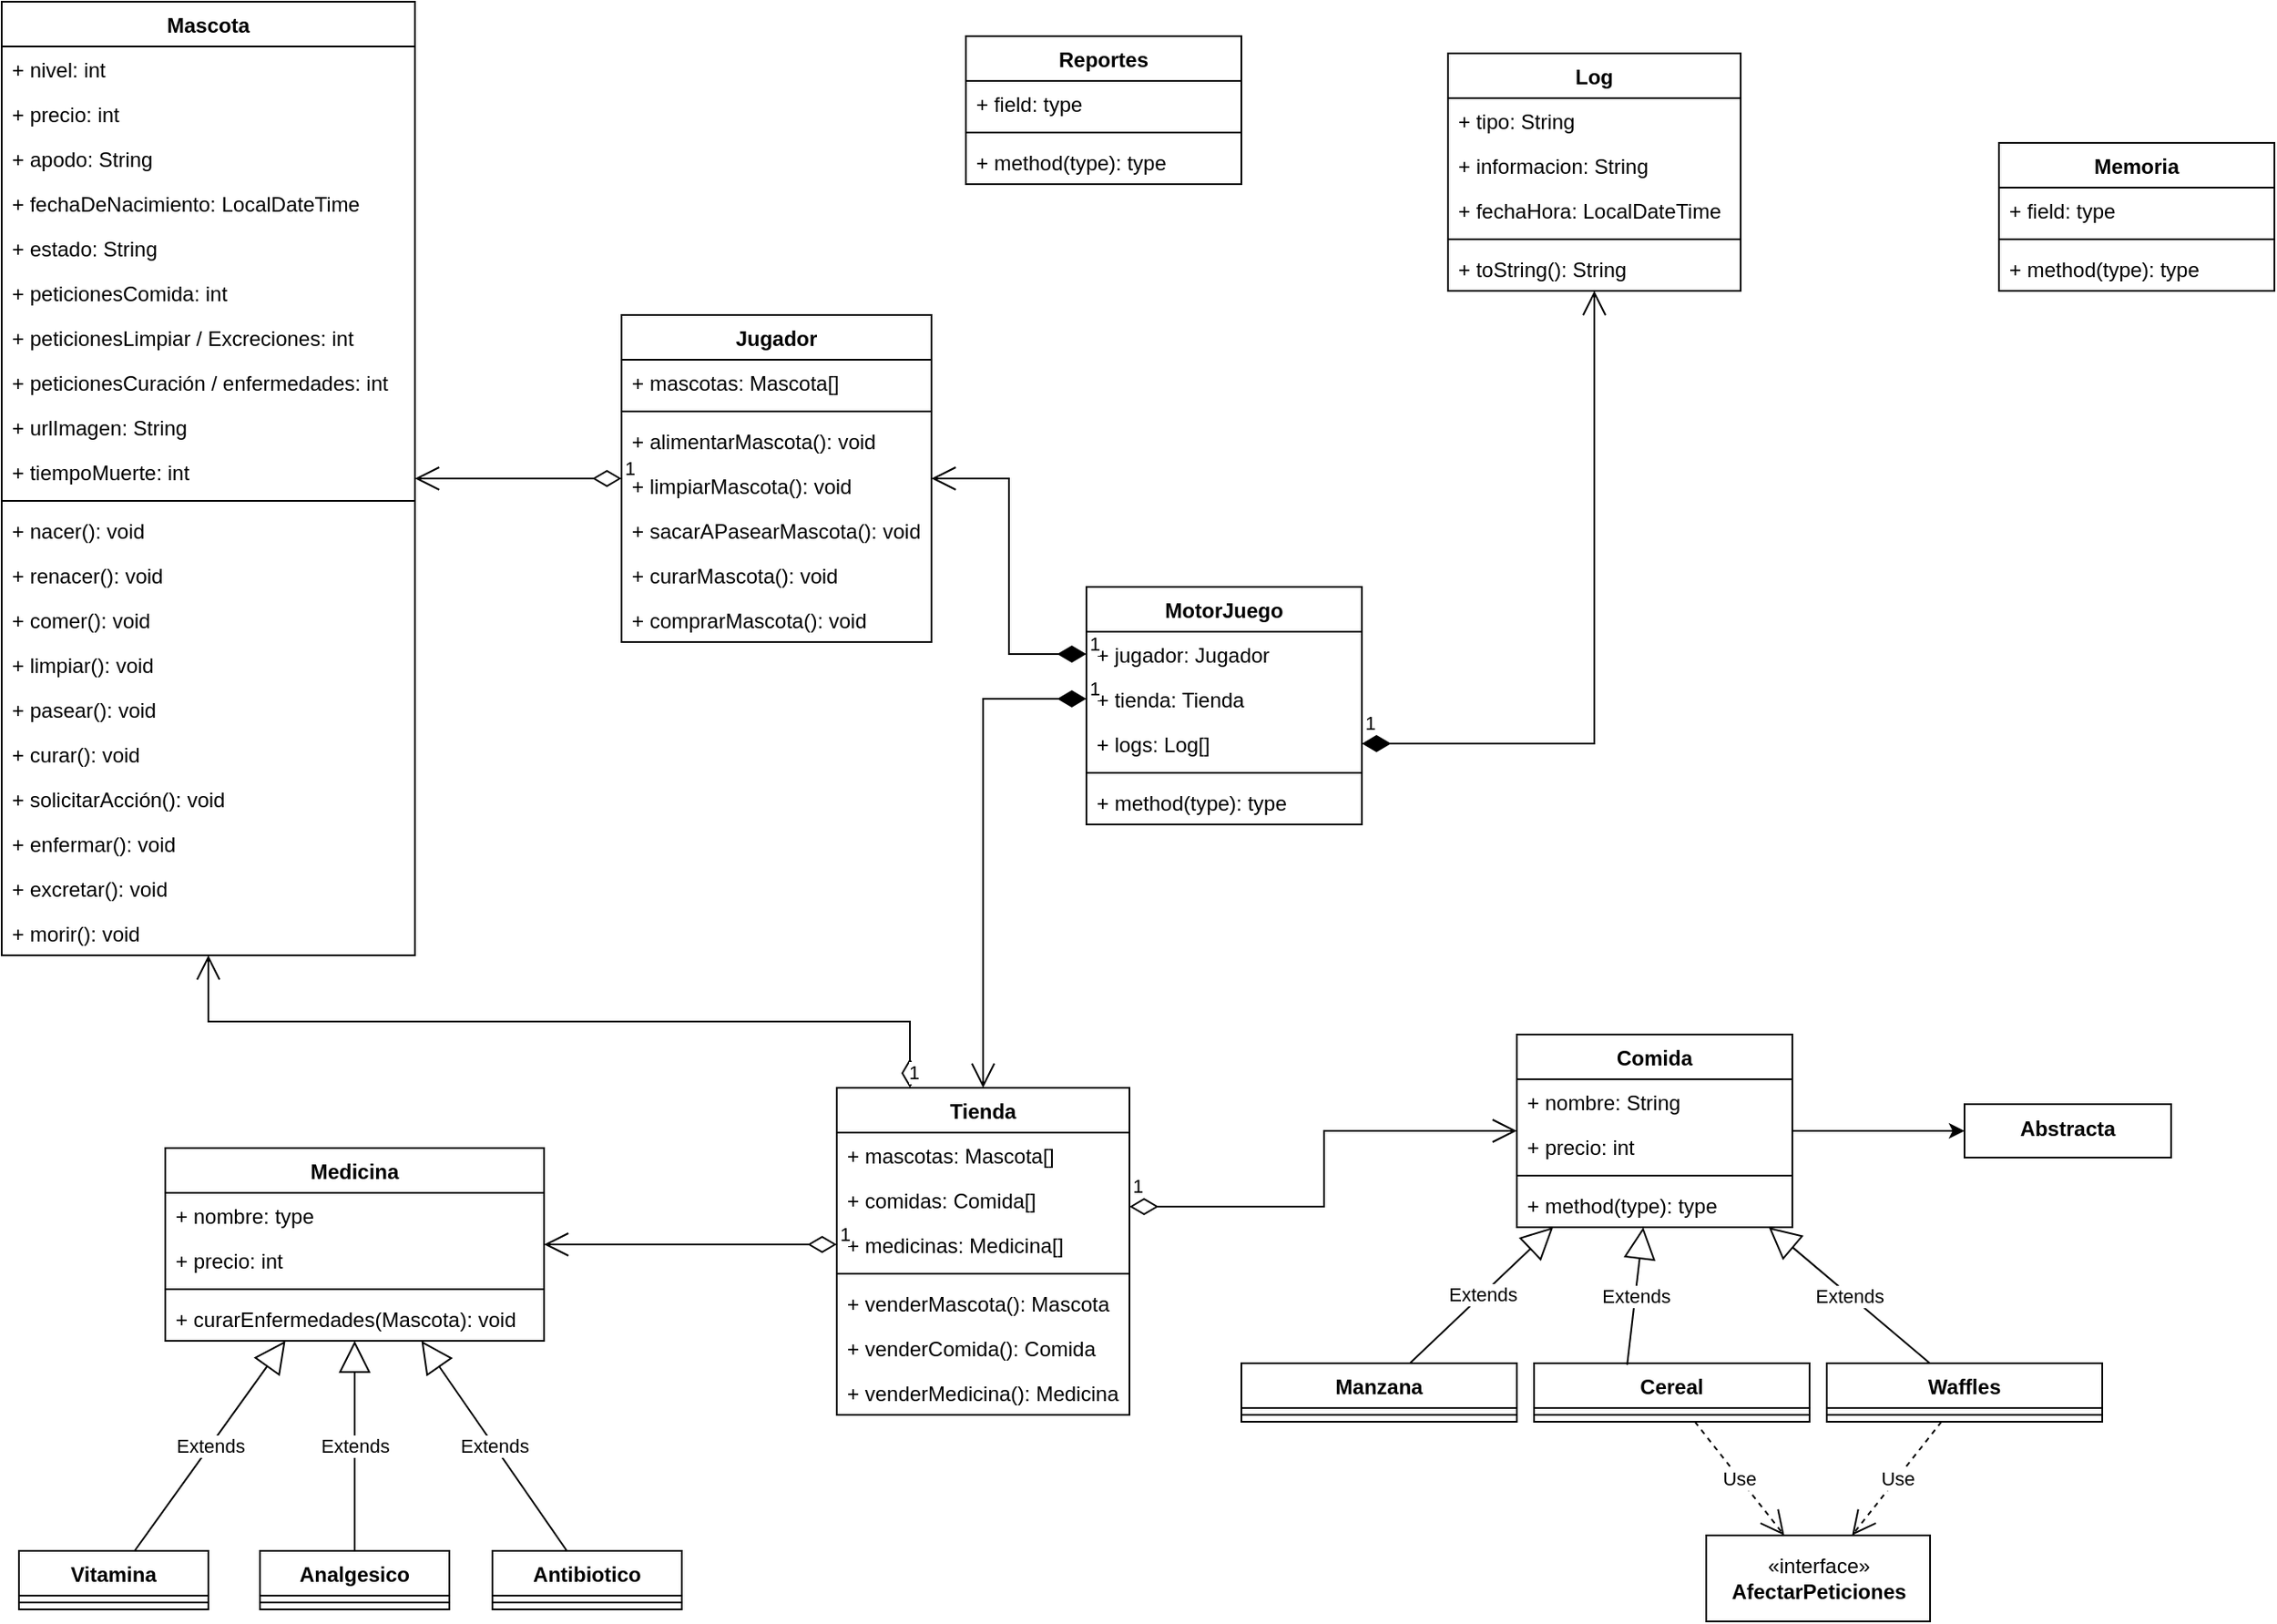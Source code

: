 <mxfile version="17.4.0" type="github">
  <diagram id="F1MVryQKq4JFZONi33hd" name="Page-1">
    <mxGraphModel dx="2324" dy="1113" grid="1" gridSize="10" guides="1" tooltips="1" connect="1" arrows="1" fold="1" page="1" pageScale="1" pageWidth="1390" pageHeight="980" math="0" shadow="0">
      <root>
        <mxCell id="0" />
        <mxCell id="1" parent="0" />
        <mxCell id="p8M8CAg5By6uGW30La5e-1" value="Tienda" style="swimlane;fontStyle=1;align=center;verticalAlign=top;childLayout=stackLayout;horizontal=1;startSize=26;horizontalStack=0;resizeParent=1;resizeParentMax=0;resizeLast=0;collapsible=1;marginBottom=0;" parent="1" vertex="1">
          <mxGeometry x="525" y="651" width="170" height="190" as="geometry" />
        </mxCell>
        <mxCell id="p8M8CAg5By6uGW30La5e-2" value="+ mascotas: Mascota[]" style="text;strokeColor=none;fillColor=none;align=left;verticalAlign=top;spacingLeft=4;spacingRight=4;overflow=hidden;rotatable=0;points=[[0,0.5],[1,0.5]];portConstraint=eastwest;" parent="p8M8CAg5By6uGW30La5e-1" vertex="1">
          <mxGeometry y="26" width="170" height="26" as="geometry" />
        </mxCell>
        <mxCell id="p8M8CAg5By6uGW30La5e-107" value="+ comidas: Comida[]" style="text;strokeColor=none;fillColor=none;align=left;verticalAlign=top;spacingLeft=4;spacingRight=4;overflow=hidden;rotatable=0;points=[[0,0.5],[1,0.5]];portConstraint=eastwest;" parent="p8M8CAg5By6uGW30La5e-1" vertex="1">
          <mxGeometry y="52" width="170" height="26" as="geometry" />
        </mxCell>
        <mxCell id="p8M8CAg5By6uGW30La5e-108" value="+ medicinas: Medicina[]" style="text;strokeColor=none;fillColor=none;align=left;verticalAlign=top;spacingLeft=4;spacingRight=4;overflow=hidden;rotatable=0;points=[[0,0.5],[1,0.5]];portConstraint=eastwest;" parent="p8M8CAg5By6uGW30La5e-1" vertex="1">
          <mxGeometry y="78" width="170" height="26" as="geometry" />
        </mxCell>
        <mxCell id="p8M8CAg5By6uGW30La5e-3" value="" style="line;strokeWidth=1;fillColor=none;align=left;verticalAlign=middle;spacingTop=-1;spacingLeft=3;spacingRight=3;rotatable=0;labelPosition=right;points=[];portConstraint=eastwest;" parent="p8M8CAg5By6uGW30La5e-1" vertex="1">
          <mxGeometry y="104" width="170" height="8" as="geometry" />
        </mxCell>
        <mxCell id="p8M8CAg5By6uGW30La5e-4" value="+ venderMascota(): Mascota" style="text;strokeColor=none;fillColor=none;align=left;verticalAlign=top;spacingLeft=4;spacingRight=4;overflow=hidden;rotatable=0;points=[[0,0.5],[1,0.5]];portConstraint=eastwest;" parent="p8M8CAg5By6uGW30La5e-1" vertex="1">
          <mxGeometry y="112" width="170" height="26" as="geometry" />
        </mxCell>
        <mxCell id="p8M8CAg5By6uGW30La5e-111" value="+ venderComida(): Comida" style="text;strokeColor=none;fillColor=none;align=left;verticalAlign=top;spacingLeft=4;spacingRight=4;overflow=hidden;rotatable=0;points=[[0,0.5],[1,0.5]];portConstraint=eastwest;" parent="p8M8CAg5By6uGW30La5e-1" vertex="1">
          <mxGeometry y="138" width="170" height="26" as="geometry" />
        </mxCell>
        <mxCell id="p8M8CAg5By6uGW30La5e-112" value="+ venderMedicina(): Medicina" style="text;strokeColor=none;fillColor=none;align=left;verticalAlign=top;spacingLeft=4;spacingRight=4;overflow=hidden;rotatable=0;points=[[0,0.5],[1,0.5]];portConstraint=eastwest;" parent="p8M8CAg5By6uGW30La5e-1" vertex="1">
          <mxGeometry y="164" width="170" height="26" as="geometry" />
        </mxCell>
        <mxCell id="p8M8CAg5By6uGW30La5e-5" value="Mascota" style="swimlane;fontStyle=1;align=center;verticalAlign=top;childLayout=stackLayout;horizontal=1;startSize=26;horizontalStack=0;resizeParent=1;resizeParentMax=0;resizeLast=0;collapsible=1;marginBottom=0;" parent="1" vertex="1">
          <mxGeometry x="40" y="20" width="240" height="554" as="geometry" />
        </mxCell>
        <mxCell id="p8M8CAg5By6uGW30La5e-6" value="+ nivel: int" style="text;strokeColor=none;fillColor=none;align=left;verticalAlign=top;spacingLeft=4;spacingRight=4;overflow=hidden;rotatable=0;points=[[0,0.5],[1,0.5]];portConstraint=eastwest;" parent="p8M8CAg5By6uGW30La5e-5" vertex="1">
          <mxGeometry y="26" width="240" height="26" as="geometry" />
        </mxCell>
        <mxCell id="p8M8CAg5By6uGW30La5e-33" value="+ precio: int" style="text;strokeColor=none;fillColor=none;align=left;verticalAlign=top;spacingLeft=4;spacingRight=4;overflow=hidden;rotatable=0;points=[[0,0.5],[1,0.5]];portConstraint=eastwest;" parent="p8M8CAg5By6uGW30La5e-5" vertex="1">
          <mxGeometry y="52" width="240" height="26" as="geometry" />
        </mxCell>
        <mxCell id="p8M8CAg5By6uGW30La5e-37" value="+ apodo: String" style="text;strokeColor=none;fillColor=none;align=left;verticalAlign=top;spacingLeft=4;spacingRight=4;overflow=hidden;rotatable=0;points=[[0,0.5],[1,0.5]];portConstraint=eastwest;" parent="p8M8CAg5By6uGW30La5e-5" vertex="1">
          <mxGeometry y="78" width="240" height="26" as="geometry" />
        </mxCell>
        <mxCell id="p8M8CAg5By6uGW30La5e-38" value="+ fechaDeNacimiento: LocalDateTime" style="text;strokeColor=none;fillColor=none;align=left;verticalAlign=top;spacingLeft=4;spacingRight=4;overflow=hidden;rotatable=0;points=[[0,0.5],[1,0.5]];portConstraint=eastwest;" parent="p8M8CAg5By6uGW30La5e-5" vertex="1">
          <mxGeometry y="104" width="240" height="26" as="geometry" />
        </mxCell>
        <mxCell id="p8M8CAg5By6uGW30La5e-39" value="+ estado: String" style="text;strokeColor=none;fillColor=none;align=left;verticalAlign=top;spacingLeft=4;spacingRight=4;overflow=hidden;rotatable=0;points=[[0,0.5],[1,0.5]];portConstraint=eastwest;" parent="p8M8CAg5By6uGW30La5e-5" vertex="1">
          <mxGeometry y="130" width="240" height="26" as="geometry" />
        </mxCell>
        <mxCell id="p8M8CAg5By6uGW30La5e-63" value="+ peticionesComida: int" style="text;strokeColor=none;fillColor=none;align=left;verticalAlign=top;spacingLeft=4;spacingRight=4;overflow=hidden;rotatable=0;points=[[0,0.5],[1,0.5]];portConstraint=eastwest;" parent="p8M8CAg5By6uGW30La5e-5" vertex="1">
          <mxGeometry y="156" width="240" height="26" as="geometry" />
        </mxCell>
        <mxCell id="p8M8CAg5By6uGW30La5e-87" value="+ peticionesLimpiar / Excreciones: int" style="text;strokeColor=none;fillColor=none;align=left;verticalAlign=top;spacingLeft=4;spacingRight=4;overflow=hidden;rotatable=0;points=[[0,0.5],[1,0.5]];portConstraint=eastwest;" parent="p8M8CAg5By6uGW30La5e-5" vertex="1">
          <mxGeometry y="182" width="240" height="26" as="geometry" />
        </mxCell>
        <mxCell id="p8M8CAg5By6uGW30La5e-86" value="+ peticionesCuración / enfermedades: int" style="text;strokeColor=none;fillColor=none;align=left;verticalAlign=top;spacingLeft=4;spacingRight=4;overflow=hidden;rotatable=0;points=[[0,0.5],[1,0.5]];portConstraint=eastwest;" parent="p8M8CAg5By6uGW30La5e-5" vertex="1">
          <mxGeometry y="208" width="240" height="26" as="geometry" />
        </mxCell>
        <mxCell id="p8M8CAg5By6uGW30La5e-88" value="+ urlImagen: String" style="text;strokeColor=none;fillColor=none;align=left;verticalAlign=top;spacingLeft=4;spacingRight=4;overflow=hidden;rotatable=0;points=[[0,0.5],[1,0.5]];portConstraint=eastwest;" parent="p8M8CAg5By6uGW30La5e-5" vertex="1">
          <mxGeometry y="234" width="240" height="26" as="geometry" />
        </mxCell>
        <mxCell id="p8M8CAg5By6uGW30La5e-92" value="+ tiempoMuerte: int" style="text;strokeColor=none;fillColor=none;align=left;verticalAlign=top;spacingLeft=4;spacingRight=4;overflow=hidden;rotatable=0;points=[[0,0.5],[1,0.5]];portConstraint=eastwest;" parent="p8M8CAg5By6uGW30La5e-5" vertex="1">
          <mxGeometry y="260" width="240" height="26" as="geometry" />
        </mxCell>
        <mxCell id="p8M8CAg5By6uGW30La5e-7" value="" style="line;strokeWidth=1;fillColor=none;align=left;verticalAlign=middle;spacingTop=-1;spacingLeft=3;spacingRight=3;rotatable=0;labelPosition=right;points=[];portConstraint=eastwest;" parent="p8M8CAg5By6uGW30La5e-5" vertex="1">
          <mxGeometry y="286" width="240" height="8" as="geometry" />
        </mxCell>
        <mxCell id="p8M8CAg5By6uGW30La5e-8" value="+ nacer(): void" style="text;strokeColor=none;fillColor=none;align=left;verticalAlign=top;spacingLeft=4;spacingRight=4;overflow=hidden;rotatable=0;points=[[0,0.5],[1,0.5]];portConstraint=eastwest;" parent="p8M8CAg5By6uGW30La5e-5" vertex="1">
          <mxGeometry y="294" width="240" height="26" as="geometry" />
        </mxCell>
        <mxCell id="p8M8CAg5By6uGW30La5e-34" value="+ renacer(): void" style="text;strokeColor=none;fillColor=none;align=left;verticalAlign=top;spacingLeft=4;spacingRight=4;overflow=hidden;rotatable=0;points=[[0,0.5],[1,0.5]];portConstraint=eastwest;" parent="p8M8CAg5By6uGW30La5e-5" vertex="1">
          <mxGeometry y="320" width="240" height="26" as="geometry" />
        </mxCell>
        <mxCell id="p8M8CAg5By6uGW30La5e-40" value="+ comer(): void" style="text;strokeColor=none;fillColor=none;align=left;verticalAlign=top;spacingLeft=4;spacingRight=4;overflow=hidden;rotatable=0;points=[[0,0.5],[1,0.5]];portConstraint=eastwest;" parent="p8M8CAg5By6uGW30La5e-5" vertex="1">
          <mxGeometry y="346" width="240" height="26" as="geometry" />
        </mxCell>
        <mxCell id="p8M8CAg5By6uGW30La5e-41" value="+ limpiar(): void" style="text;strokeColor=none;fillColor=none;align=left;verticalAlign=top;spacingLeft=4;spacingRight=4;overflow=hidden;rotatable=0;points=[[0,0.5],[1,0.5]];portConstraint=eastwest;" parent="p8M8CAg5By6uGW30La5e-5" vertex="1">
          <mxGeometry y="372" width="240" height="26" as="geometry" />
        </mxCell>
        <mxCell id="p8M8CAg5By6uGW30La5e-42" value="+ pasear(): void" style="text;strokeColor=none;fillColor=none;align=left;verticalAlign=top;spacingLeft=4;spacingRight=4;overflow=hidden;rotatable=0;points=[[0,0.5],[1,0.5]];portConstraint=eastwest;" parent="p8M8CAg5By6uGW30La5e-5" vertex="1">
          <mxGeometry y="398" width="240" height="26" as="geometry" />
        </mxCell>
        <mxCell id="p8M8CAg5By6uGW30La5e-43" value="+ curar(): void" style="text;strokeColor=none;fillColor=none;align=left;verticalAlign=top;spacingLeft=4;spacingRight=4;overflow=hidden;rotatable=0;points=[[0,0.5],[1,0.5]];portConstraint=eastwest;" parent="p8M8CAg5By6uGW30La5e-5" vertex="1">
          <mxGeometry y="424" width="240" height="26" as="geometry" />
        </mxCell>
        <mxCell id="p8M8CAg5By6uGW30La5e-44" value="+ solicitarAcción(): void" style="text;strokeColor=none;fillColor=none;align=left;verticalAlign=top;spacingLeft=4;spacingRight=4;overflow=hidden;rotatable=0;points=[[0,0.5],[1,0.5]];portConstraint=eastwest;" parent="p8M8CAg5By6uGW30La5e-5" vertex="1">
          <mxGeometry y="450" width="240" height="26" as="geometry" />
        </mxCell>
        <mxCell id="p8M8CAg5By6uGW30La5e-83" value="+ enfermar(): void" style="text;strokeColor=none;fillColor=none;align=left;verticalAlign=top;spacingLeft=4;spacingRight=4;overflow=hidden;rotatable=0;points=[[0,0.5],[1,0.5]];portConstraint=eastwest;" parent="p8M8CAg5By6uGW30La5e-5" vertex="1">
          <mxGeometry y="476" width="240" height="26" as="geometry" />
        </mxCell>
        <mxCell id="p8M8CAg5By6uGW30La5e-82" value="+ excretar(): void" style="text;strokeColor=none;fillColor=none;align=left;verticalAlign=top;spacingLeft=4;spacingRight=4;overflow=hidden;rotatable=0;points=[[0,0.5],[1,0.5]];portConstraint=eastwest;" parent="p8M8CAg5By6uGW30La5e-5" vertex="1">
          <mxGeometry y="502" width="240" height="26" as="geometry" />
        </mxCell>
        <mxCell id="p8M8CAg5By6uGW30La5e-91" value="+ morir(): void" style="text;strokeColor=none;fillColor=none;align=left;verticalAlign=top;spacingLeft=4;spacingRight=4;overflow=hidden;rotatable=0;points=[[0,0.5],[1,0.5]];portConstraint=eastwest;" parent="p8M8CAg5By6uGW30La5e-5" vertex="1">
          <mxGeometry y="528" width="240" height="26" as="geometry" />
        </mxCell>
        <mxCell id="p8M8CAg5By6uGW30La5e-50" value="" style="edgeStyle=orthogonalEdgeStyle;rounded=0;orthogonalLoop=1;jettySize=auto;html=1;" parent="1" source="p8M8CAg5By6uGW30La5e-9" target="p8M8CAg5By6uGW30La5e-49" edge="1">
          <mxGeometry relative="1" as="geometry" />
        </mxCell>
        <mxCell id="p8M8CAg5By6uGW30La5e-9" value="Comida" style="swimlane;fontStyle=1;align=center;verticalAlign=top;childLayout=stackLayout;horizontal=1;startSize=26;horizontalStack=0;resizeParent=1;resizeParentMax=0;resizeLast=0;collapsible=1;marginBottom=0;" parent="1" vertex="1">
          <mxGeometry x="920" y="620" width="160" height="112" as="geometry" />
        </mxCell>
        <mxCell id="p8M8CAg5By6uGW30La5e-10" value="+ nombre: String" style="text;strokeColor=none;fillColor=none;align=left;verticalAlign=top;spacingLeft=4;spacingRight=4;overflow=hidden;rotatable=0;points=[[0,0.5],[1,0.5]];portConstraint=eastwest;" parent="p8M8CAg5By6uGW30La5e-9" vertex="1">
          <mxGeometry y="26" width="160" height="26" as="geometry" />
        </mxCell>
        <mxCell id="p8M8CAg5By6uGW30La5e-48" value="+ precio: int" style="text;strokeColor=none;fillColor=none;align=left;verticalAlign=top;spacingLeft=4;spacingRight=4;overflow=hidden;rotatable=0;points=[[0,0.5],[1,0.5]];portConstraint=eastwest;" parent="p8M8CAg5By6uGW30La5e-9" vertex="1">
          <mxGeometry y="52" width="160" height="26" as="geometry" />
        </mxCell>
        <mxCell id="p8M8CAg5By6uGW30La5e-11" value="" style="line;strokeWidth=1;fillColor=none;align=left;verticalAlign=middle;spacingTop=-1;spacingLeft=3;spacingRight=3;rotatable=0;labelPosition=right;points=[];portConstraint=eastwest;" parent="p8M8CAg5By6uGW30La5e-9" vertex="1">
          <mxGeometry y="78" width="160" height="8" as="geometry" />
        </mxCell>
        <mxCell id="p8M8CAg5By6uGW30La5e-12" value="+ method(type): type" style="text;strokeColor=none;fillColor=none;align=left;verticalAlign=top;spacingLeft=4;spacingRight=4;overflow=hidden;rotatable=0;points=[[0,0.5],[1,0.5]];portConstraint=eastwest;" parent="p8M8CAg5By6uGW30La5e-9" vertex="1">
          <mxGeometry y="86" width="160" height="26" as="geometry" />
        </mxCell>
        <mxCell id="p8M8CAg5By6uGW30La5e-13" value="Medicina" style="swimlane;fontStyle=1;align=center;verticalAlign=top;childLayout=stackLayout;horizontal=1;startSize=26;horizontalStack=0;resizeParent=1;resizeParentMax=0;resizeLast=0;collapsible=1;marginBottom=0;" parent="1" vertex="1">
          <mxGeometry x="135" y="686" width="220" height="112" as="geometry" />
        </mxCell>
        <mxCell id="p8M8CAg5By6uGW30La5e-14" value="+ nombre: type" style="text;strokeColor=none;fillColor=none;align=left;verticalAlign=top;spacingLeft=4;spacingRight=4;overflow=hidden;rotatable=0;points=[[0,0.5],[1,0.5]];portConstraint=eastwest;" parent="p8M8CAg5By6uGW30La5e-13" vertex="1">
          <mxGeometry y="26" width="220" height="26" as="geometry" />
        </mxCell>
        <mxCell id="p8M8CAg5By6uGW30La5e-90" value="+ precio: int" style="text;strokeColor=none;fillColor=none;align=left;verticalAlign=top;spacingLeft=4;spacingRight=4;overflow=hidden;rotatable=0;points=[[0,0.5],[1,0.5]];portConstraint=eastwest;" parent="p8M8CAg5By6uGW30La5e-13" vertex="1">
          <mxGeometry y="52" width="220" height="26" as="geometry" />
        </mxCell>
        <mxCell id="p8M8CAg5By6uGW30La5e-15" value="" style="line;strokeWidth=1;fillColor=none;align=left;verticalAlign=middle;spacingTop=-1;spacingLeft=3;spacingRight=3;rotatable=0;labelPosition=right;points=[];portConstraint=eastwest;" parent="p8M8CAg5By6uGW30La5e-13" vertex="1">
          <mxGeometry y="78" width="220" height="8" as="geometry" />
        </mxCell>
        <mxCell id="p8M8CAg5By6uGW30La5e-16" value="+ curarEnfermedades(Mascota): void" style="text;strokeColor=none;fillColor=none;align=left;verticalAlign=top;spacingLeft=4;spacingRight=4;overflow=hidden;rotatable=0;points=[[0,0.5],[1,0.5]];portConstraint=eastwest;" parent="p8M8CAg5By6uGW30La5e-13" vertex="1">
          <mxGeometry y="86" width="220" height="26" as="geometry" />
        </mxCell>
        <mxCell id="p8M8CAg5By6uGW30La5e-17" value="Memoria" style="swimlane;fontStyle=1;align=center;verticalAlign=top;childLayout=stackLayout;horizontal=1;startSize=26;horizontalStack=0;resizeParent=1;resizeParentMax=0;resizeLast=0;collapsible=1;marginBottom=0;" parent="1" vertex="1">
          <mxGeometry x="1200" y="102" width="160" height="86" as="geometry" />
        </mxCell>
        <mxCell id="p8M8CAg5By6uGW30La5e-18" value="+ field: type" style="text;strokeColor=none;fillColor=none;align=left;verticalAlign=top;spacingLeft=4;spacingRight=4;overflow=hidden;rotatable=0;points=[[0,0.5],[1,0.5]];portConstraint=eastwest;" parent="p8M8CAg5By6uGW30La5e-17" vertex="1">
          <mxGeometry y="26" width="160" height="26" as="geometry" />
        </mxCell>
        <mxCell id="p8M8CAg5By6uGW30La5e-19" value="" style="line;strokeWidth=1;fillColor=none;align=left;verticalAlign=middle;spacingTop=-1;spacingLeft=3;spacingRight=3;rotatable=0;labelPosition=right;points=[];portConstraint=eastwest;" parent="p8M8CAg5By6uGW30La5e-17" vertex="1">
          <mxGeometry y="52" width="160" height="8" as="geometry" />
        </mxCell>
        <mxCell id="p8M8CAg5By6uGW30La5e-20" value="+ method(type): type" style="text;strokeColor=none;fillColor=none;align=left;verticalAlign=top;spacingLeft=4;spacingRight=4;overflow=hidden;rotatable=0;points=[[0,0.5],[1,0.5]];portConstraint=eastwest;" parent="p8M8CAg5By6uGW30La5e-17" vertex="1">
          <mxGeometry y="60" width="160" height="26" as="geometry" />
        </mxCell>
        <mxCell id="p8M8CAg5By6uGW30La5e-21" value="MotorJuego" style="swimlane;fontStyle=1;align=center;verticalAlign=top;childLayout=stackLayout;horizontal=1;startSize=26;horizontalStack=0;resizeParent=1;resizeParentMax=0;resizeLast=0;collapsible=1;marginBottom=0;" parent="1" vertex="1">
          <mxGeometry x="670" y="360" width="160" height="138" as="geometry" />
        </mxCell>
        <mxCell id="p8M8CAg5By6uGW30La5e-22" value="+ jugador: Jugador" style="text;strokeColor=none;fillColor=none;align=left;verticalAlign=top;spacingLeft=4;spacingRight=4;overflow=hidden;rotatable=0;points=[[0,0.5],[1,0.5]];portConstraint=eastwest;" parent="p8M8CAg5By6uGW30La5e-21" vertex="1">
          <mxGeometry y="26" width="160" height="26" as="geometry" />
        </mxCell>
        <mxCell id="p8M8CAg5By6uGW30La5e-116" value="+ tienda: Tienda" style="text;strokeColor=none;fillColor=none;align=left;verticalAlign=top;spacingLeft=4;spacingRight=4;overflow=hidden;rotatable=0;points=[[0,0.5],[1,0.5]];portConstraint=eastwest;" parent="p8M8CAg5By6uGW30La5e-21" vertex="1">
          <mxGeometry y="52" width="160" height="26" as="geometry" />
        </mxCell>
        <mxCell id="IDLZZ2V6VDKHAN-iKuMV-7" value="+ logs: Log[]" style="text;strokeColor=none;fillColor=none;align=left;verticalAlign=top;spacingLeft=4;spacingRight=4;overflow=hidden;rotatable=0;points=[[0,0.5],[1,0.5]];portConstraint=eastwest;" vertex="1" parent="p8M8CAg5By6uGW30La5e-21">
          <mxGeometry y="78" width="160" height="26" as="geometry" />
        </mxCell>
        <mxCell id="p8M8CAg5By6uGW30La5e-23" value="" style="line;strokeWidth=1;fillColor=none;align=left;verticalAlign=middle;spacingTop=-1;spacingLeft=3;spacingRight=3;rotatable=0;labelPosition=right;points=[];portConstraint=eastwest;" parent="p8M8CAg5By6uGW30La5e-21" vertex="1">
          <mxGeometry y="104" width="160" height="8" as="geometry" />
        </mxCell>
        <mxCell id="p8M8CAg5By6uGW30La5e-24" value="+ method(type): type" style="text;strokeColor=none;fillColor=none;align=left;verticalAlign=top;spacingLeft=4;spacingRight=4;overflow=hidden;rotatable=0;points=[[0,0.5],[1,0.5]];portConstraint=eastwest;" parent="p8M8CAg5By6uGW30La5e-21" vertex="1">
          <mxGeometry y="112" width="160" height="26" as="geometry" />
        </mxCell>
        <mxCell id="p8M8CAg5By6uGW30La5e-25" value="Reportes" style="swimlane;fontStyle=1;align=center;verticalAlign=top;childLayout=stackLayout;horizontal=1;startSize=26;horizontalStack=0;resizeParent=1;resizeParentMax=0;resizeLast=0;collapsible=1;marginBottom=0;" parent="1" vertex="1">
          <mxGeometry x="600" y="40" width="160" height="86" as="geometry" />
        </mxCell>
        <mxCell id="p8M8CAg5By6uGW30La5e-26" value="+ field: type" style="text;strokeColor=none;fillColor=none;align=left;verticalAlign=top;spacingLeft=4;spacingRight=4;overflow=hidden;rotatable=0;points=[[0,0.5],[1,0.5]];portConstraint=eastwest;" parent="p8M8CAg5By6uGW30La5e-25" vertex="1">
          <mxGeometry y="26" width="160" height="26" as="geometry" />
        </mxCell>
        <mxCell id="p8M8CAg5By6uGW30La5e-27" value="" style="line;strokeWidth=1;fillColor=none;align=left;verticalAlign=middle;spacingTop=-1;spacingLeft=3;spacingRight=3;rotatable=0;labelPosition=right;points=[];portConstraint=eastwest;" parent="p8M8CAg5By6uGW30La5e-25" vertex="1">
          <mxGeometry y="52" width="160" height="8" as="geometry" />
        </mxCell>
        <mxCell id="p8M8CAg5By6uGW30La5e-28" value="+ method(type): type" style="text;strokeColor=none;fillColor=none;align=left;verticalAlign=top;spacingLeft=4;spacingRight=4;overflow=hidden;rotatable=0;points=[[0,0.5],[1,0.5]];portConstraint=eastwest;" parent="p8M8CAg5By6uGW30La5e-25" vertex="1">
          <mxGeometry y="60" width="160" height="26" as="geometry" />
        </mxCell>
        <mxCell id="p8M8CAg5By6uGW30La5e-29" value="Jugador" style="swimlane;fontStyle=1;align=center;verticalAlign=top;childLayout=stackLayout;horizontal=1;startSize=26;horizontalStack=0;resizeParent=1;resizeParentMax=0;resizeLast=0;collapsible=1;marginBottom=0;" parent="1" vertex="1">
          <mxGeometry x="400" y="202" width="180" height="190" as="geometry" />
        </mxCell>
        <mxCell id="p8M8CAg5By6uGW30La5e-30" value="+ mascotas: Mascota[] " style="text;strokeColor=none;fillColor=none;align=left;verticalAlign=top;spacingLeft=4;spacingRight=4;overflow=hidden;rotatable=0;points=[[0,0.5],[1,0.5]];portConstraint=eastwest;" parent="p8M8CAg5By6uGW30La5e-29" vertex="1">
          <mxGeometry y="26" width="180" height="26" as="geometry" />
        </mxCell>
        <mxCell id="p8M8CAg5By6uGW30La5e-31" value="" style="line;strokeWidth=1;fillColor=none;align=left;verticalAlign=middle;spacingTop=-1;spacingLeft=3;spacingRight=3;rotatable=0;labelPosition=right;points=[];portConstraint=eastwest;" parent="p8M8CAg5By6uGW30La5e-29" vertex="1">
          <mxGeometry y="52" width="180" height="8" as="geometry" />
        </mxCell>
        <mxCell id="p8M8CAg5By6uGW30La5e-32" value="+ alimentarMascota(): void" style="text;strokeColor=none;fillColor=none;align=left;verticalAlign=top;spacingLeft=4;spacingRight=4;overflow=hidden;rotatable=0;points=[[0,0.5],[1,0.5]];portConstraint=eastwest;" parent="p8M8CAg5By6uGW30La5e-29" vertex="1">
          <mxGeometry y="60" width="180" height="26" as="geometry" />
        </mxCell>
        <mxCell id="p8M8CAg5By6uGW30La5e-45" value="+ limpiarMascota(): void" style="text;strokeColor=none;fillColor=none;align=left;verticalAlign=top;spacingLeft=4;spacingRight=4;overflow=hidden;rotatable=0;points=[[0,0.5],[1,0.5]];portConstraint=eastwest;" parent="p8M8CAg5By6uGW30La5e-29" vertex="1">
          <mxGeometry y="86" width="180" height="26" as="geometry" />
        </mxCell>
        <mxCell id="p8M8CAg5By6uGW30La5e-46" value="+ sacarAPasearMascota(): void" style="text;strokeColor=none;fillColor=none;align=left;verticalAlign=top;spacingLeft=4;spacingRight=4;overflow=hidden;rotatable=0;points=[[0,0.5],[1,0.5]];portConstraint=eastwest;" parent="p8M8CAg5By6uGW30La5e-29" vertex="1">
          <mxGeometry y="112" width="180" height="26" as="geometry" />
        </mxCell>
        <mxCell id="p8M8CAg5By6uGW30La5e-47" value="+ curarMascota(): void" style="text;strokeColor=none;fillColor=none;align=left;verticalAlign=top;spacingLeft=4;spacingRight=4;overflow=hidden;rotatable=0;points=[[0,0.5],[1,0.5]];portConstraint=eastwest;" parent="p8M8CAg5By6uGW30La5e-29" vertex="1">
          <mxGeometry y="138" width="180" height="26" as="geometry" />
        </mxCell>
        <mxCell id="p8M8CAg5By6uGW30La5e-119" value="+ comprarMascota(): void" style="text;strokeColor=none;fillColor=none;align=left;verticalAlign=top;spacingLeft=4;spacingRight=4;overflow=hidden;rotatable=0;points=[[0,0.5],[1,0.5]];portConstraint=eastwest;" parent="p8M8CAg5By6uGW30La5e-29" vertex="1">
          <mxGeometry y="164" width="180" height="26" as="geometry" />
        </mxCell>
        <mxCell id="p8M8CAg5By6uGW30La5e-49" value="Abstracta" style="whiteSpace=wrap;html=1;verticalAlign=top;fontStyle=1;startSize=26;" parent="1" vertex="1">
          <mxGeometry x="1180" y="660.5" width="120" height="31" as="geometry" />
        </mxCell>
        <mxCell id="p8M8CAg5By6uGW30La5e-64" value="«interface»&lt;br&gt;&lt;span style=&quot;font-weight: 700&quot;&gt;AfectarPeticiones&lt;/span&gt;" style="html=1;" parent="1" vertex="1">
          <mxGeometry x="1030" y="911" width="130" height="50" as="geometry" />
        </mxCell>
        <mxCell id="p8M8CAg5By6uGW30La5e-69" value="Manzana" style="swimlane;fontStyle=1;align=center;verticalAlign=top;childLayout=stackLayout;horizontal=1;startSize=26;horizontalStack=0;resizeParent=1;resizeParentMax=0;resizeLast=0;collapsible=1;marginBottom=0;" parent="1" vertex="1">
          <mxGeometry x="760" y="811" width="160" height="34" as="geometry" />
        </mxCell>
        <mxCell id="p8M8CAg5By6uGW30La5e-71" value="" style="line;strokeWidth=1;fillColor=none;align=left;verticalAlign=middle;spacingTop=-1;spacingLeft=3;spacingRight=3;rotatable=0;labelPosition=right;points=[];portConstraint=eastwest;" parent="p8M8CAg5By6uGW30La5e-69" vertex="1">
          <mxGeometry y="26" width="160" height="8" as="geometry" />
        </mxCell>
        <mxCell id="p8M8CAg5By6uGW30La5e-73" value="Waffles" style="swimlane;fontStyle=1;align=center;verticalAlign=top;childLayout=stackLayout;horizontal=1;startSize=26;horizontalStack=0;resizeParent=1;resizeParentMax=0;resizeLast=0;collapsible=1;marginBottom=0;" parent="1" vertex="1">
          <mxGeometry x="1100" y="811" width="160" height="34" as="geometry" />
        </mxCell>
        <mxCell id="p8M8CAg5By6uGW30La5e-74" value="" style="line;strokeWidth=1;fillColor=none;align=left;verticalAlign=middle;spacingTop=-1;spacingLeft=3;spacingRight=3;rotatable=0;labelPosition=right;points=[];portConstraint=eastwest;" parent="p8M8CAg5By6uGW30La5e-73" vertex="1">
          <mxGeometry y="26" width="160" height="8" as="geometry" />
        </mxCell>
        <mxCell id="p8M8CAg5By6uGW30La5e-75" value="Cereal" style="swimlane;fontStyle=1;align=center;verticalAlign=top;childLayout=stackLayout;horizontal=1;startSize=26;horizontalStack=0;resizeParent=1;resizeParentMax=0;resizeLast=0;collapsible=1;marginBottom=0;" parent="1" vertex="1">
          <mxGeometry x="930" y="811" width="160" height="34" as="geometry" />
        </mxCell>
        <mxCell id="p8M8CAg5By6uGW30La5e-76" value="" style="line;strokeWidth=1;fillColor=none;align=left;verticalAlign=middle;spacingTop=-1;spacingLeft=3;spacingRight=3;rotatable=0;labelPosition=right;points=[];portConstraint=eastwest;" parent="p8M8CAg5By6uGW30La5e-75" vertex="1">
          <mxGeometry y="26" width="160" height="8" as="geometry" />
        </mxCell>
        <mxCell id="p8M8CAg5By6uGW30La5e-77" value="Extends" style="endArrow=block;endSize=16;endFill=0;html=1;rounded=0;" parent="1" source="p8M8CAg5By6uGW30La5e-69" target="p8M8CAg5By6uGW30La5e-9" edge="1">
          <mxGeometry width="160" relative="1" as="geometry">
            <mxPoint x="640" y="911" as="sourcePoint" />
            <mxPoint x="800" y="911" as="targetPoint" />
          </mxGeometry>
        </mxCell>
        <mxCell id="p8M8CAg5By6uGW30La5e-78" value="Extends" style="endArrow=block;endSize=16;endFill=0;html=1;rounded=0;exitX=0.338;exitY=0.029;exitDx=0;exitDy=0;exitPerimeter=0;" parent="1" source="p8M8CAg5By6uGW30La5e-75" target="p8M8CAg5By6uGW30La5e-9" edge="1">
          <mxGeometry width="160" relative="1" as="geometry">
            <mxPoint x="852.881" y="821" as="sourcePoint" />
            <mxPoint x="860.508" y="776" as="targetPoint" />
          </mxGeometry>
        </mxCell>
        <mxCell id="p8M8CAg5By6uGW30La5e-79" value="Extends" style="endArrow=block;endSize=16;endFill=0;html=1;rounded=0;" parent="1" source="p8M8CAg5By6uGW30La5e-73" target="p8M8CAg5By6uGW30La5e-9" edge="1">
          <mxGeometry width="160" relative="1" as="geometry">
            <mxPoint x="994.08" y="821.986" as="sourcePoint" />
            <mxPoint x="938.132" y="776" as="targetPoint" />
          </mxGeometry>
        </mxCell>
        <mxCell id="p8M8CAg5By6uGW30La5e-80" value="Use" style="endArrow=open;endSize=12;dashed=1;html=1;rounded=0;" parent="1" source="p8M8CAg5By6uGW30La5e-75" target="p8M8CAg5By6uGW30La5e-64" edge="1">
          <mxGeometry width="160" relative="1" as="geometry">
            <mxPoint x="640" y="661" as="sourcePoint" />
            <mxPoint x="800" y="661" as="targetPoint" />
          </mxGeometry>
        </mxCell>
        <mxCell id="p8M8CAg5By6uGW30La5e-81" value="Use" style="endArrow=open;endSize=12;dashed=1;html=1;rounded=0;" parent="1" source="p8M8CAg5By6uGW30La5e-73" target="p8M8CAg5By6uGW30La5e-64" edge="1">
          <mxGeometry width="160" relative="1" as="geometry">
            <mxPoint x="1019.336" y="855" as="sourcePoint" />
            <mxPoint x="1015.977" y="941" as="targetPoint" />
          </mxGeometry>
        </mxCell>
        <mxCell id="p8M8CAg5By6uGW30La5e-93" value="1" style="endArrow=open;html=1;endSize=12;startArrow=diamondThin;startSize=14;startFill=0;edgeStyle=orthogonalEdgeStyle;align=left;verticalAlign=bottom;rounded=0;" parent="1" source="p8M8CAg5By6uGW30La5e-29" target="p8M8CAg5By6uGW30La5e-5" edge="1">
          <mxGeometry x="-1" y="3" relative="1" as="geometry">
            <mxPoint x="540" y="390" as="sourcePoint" />
            <mxPoint x="700" y="390" as="targetPoint" />
          </mxGeometry>
        </mxCell>
        <mxCell id="p8M8CAg5By6uGW30La5e-96" value="Extends" style="endArrow=block;endSize=16;endFill=0;html=1;rounded=0;" parent="1" source="p8M8CAg5By6uGW30La5e-97" target="p8M8CAg5By6uGW30La5e-13" edge="1">
          <mxGeometry width="160" relative="1" as="geometry">
            <mxPoint x="-20" y="995" as="sourcePoint" />
            <mxPoint x="281.053" y="816" as="targetPoint" />
          </mxGeometry>
        </mxCell>
        <mxCell id="p8M8CAg5By6uGW30La5e-97" value="Vitamina" style="swimlane;fontStyle=1;align=center;verticalAlign=top;childLayout=stackLayout;horizontal=1;startSize=26;horizontalStack=0;resizeParent=1;resizeParentMax=0;resizeLast=0;collapsible=1;marginBottom=0;" parent="1" vertex="1">
          <mxGeometry x="50" y="920" width="110" height="34" as="geometry" />
        </mxCell>
        <mxCell id="p8M8CAg5By6uGW30La5e-98" value="" style="line;strokeWidth=1;fillColor=none;align=left;verticalAlign=middle;spacingTop=-1;spacingLeft=3;spacingRight=3;rotatable=0;labelPosition=right;points=[];portConstraint=eastwest;" parent="p8M8CAg5By6uGW30La5e-97" vertex="1">
          <mxGeometry y="26" width="110" height="8" as="geometry" />
        </mxCell>
        <mxCell id="p8M8CAg5By6uGW30La5e-101" value="Extends" style="endArrow=block;endSize=16;endFill=0;html=1;rounded=0;" parent="1" source="p8M8CAg5By6uGW30La5e-102" target="p8M8CAg5By6uGW30La5e-13" edge="1">
          <mxGeometry width="160" relative="1" as="geometry">
            <mxPoint x="170" y="1023" as="sourcePoint" />
            <mxPoint x="413.089" y="820" as="targetPoint" />
          </mxGeometry>
        </mxCell>
        <mxCell id="p8M8CAg5By6uGW30La5e-102" value="Analgesico" style="swimlane;fontStyle=1;align=center;verticalAlign=top;childLayout=stackLayout;horizontal=1;startSize=26;horizontalStack=0;resizeParent=1;resizeParentMax=0;resizeLast=0;collapsible=1;marginBottom=0;" parent="1" vertex="1">
          <mxGeometry x="190" y="920" width="110" height="34" as="geometry" />
        </mxCell>
        <mxCell id="p8M8CAg5By6uGW30La5e-103" value="" style="line;strokeWidth=1;fillColor=none;align=left;verticalAlign=middle;spacingTop=-1;spacingLeft=3;spacingRight=3;rotatable=0;labelPosition=right;points=[];portConstraint=eastwest;" parent="p8M8CAg5By6uGW30La5e-102" vertex="1">
          <mxGeometry y="26" width="110" height="8" as="geometry" />
        </mxCell>
        <mxCell id="p8M8CAg5By6uGW30La5e-104" value="Antibiotico" style="swimlane;fontStyle=1;align=center;verticalAlign=top;childLayout=stackLayout;horizontal=1;startSize=26;horizontalStack=0;resizeParent=1;resizeParentMax=0;resizeLast=0;collapsible=1;marginBottom=0;" parent="1" vertex="1">
          <mxGeometry x="325" y="920" width="110" height="34" as="geometry" />
        </mxCell>
        <mxCell id="p8M8CAg5By6uGW30La5e-105" value="" style="line;strokeWidth=1;fillColor=none;align=left;verticalAlign=middle;spacingTop=-1;spacingLeft=3;spacingRight=3;rotatable=0;labelPosition=right;points=[];portConstraint=eastwest;" parent="p8M8CAg5By6uGW30La5e-104" vertex="1">
          <mxGeometry y="26" width="110" height="8" as="geometry" />
        </mxCell>
        <mxCell id="p8M8CAg5By6uGW30La5e-106" value="Extends" style="endArrow=block;endSize=16;endFill=0;html=1;rounded=0;" parent="1" source="p8M8CAg5By6uGW30La5e-104" target="p8M8CAg5By6uGW30La5e-13" edge="1">
          <mxGeometry width="160" relative="1" as="geometry">
            <mxPoint x="290" y="1033" as="sourcePoint" />
            <mxPoint x="374.677" y="802.0" as="targetPoint" />
          </mxGeometry>
        </mxCell>
        <mxCell id="p8M8CAg5By6uGW30La5e-113" value="1" style="endArrow=open;html=1;endSize=12;startArrow=diamondThin;startSize=14;startFill=0;edgeStyle=orthogonalEdgeStyle;align=left;verticalAlign=bottom;rounded=0;exitX=0.25;exitY=0;exitDx=0;exitDy=0;" parent="1" source="p8M8CAg5By6uGW30La5e-1" target="p8M8CAg5By6uGW30La5e-5" edge="1">
          <mxGeometry x="-1" y="3" relative="1" as="geometry">
            <mxPoint x="580" y="610" as="sourcePoint" />
            <mxPoint x="290" y="306.947" as="targetPoint" />
          </mxGeometry>
        </mxCell>
        <mxCell id="p8M8CAg5By6uGW30La5e-114" value="1" style="endArrow=open;html=1;endSize=12;startArrow=diamondThin;startSize=14;startFill=0;edgeStyle=orthogonalEdgeStyle;align=left;verticalAlign=bottom;rounded=0;" parent="1" source="p8M8CAg5By6uGW30La5e-108" target="p8M8CAg5By6uGW30La5e-13" edge="1">
          <mxGeometry x="-1" y="3" relative="1" as="geometry">
            <mxPoint x="510" y="680" as="sourcePoint" />
            <mxPoint x="410" y="584" as="targetPoint" />
          </mxGeometry>
        </mxCell>
        <mxCell id="p8M8CAg5By6uGW30La5e-115" value="1" style="endArrow=open;html=1;endSize=12;startArrow=diamondThin;startSize=14;startFill=0;edgeStyle=orthogonalEdgeStyle;align=left;verticalAlign=bottom;rounded=0;" parent="1" source="p8M8CAg5By6uGW30La5e-107" target="p8M8CAg5By6uGW30La5e-9" edge="1">
          <mxGeometry x="-1" y="3" relative="1" as="geometry">
            <mxPoint x="535" y="756.0" as="sourcePoint" />
            <mxPoint x="273.26" y="699.44" as="targetPoint" />
            <Array as="points">
              <mxPoint x="808" y="720" />
              <mxPoint x="808" y="676" />
            </Array>
          </mxGeometry>
        </mxCell>
        <mxCell id="p8M8CAg5By6uGW30La5e-117" value="1" style="endArrow=open;html=1;endSize=12;startArrow=diamondThin;startSize=14;startFill=1;edgeStyle=orthogonalEdgeStyle;align=left;verticalAlign=bottom;rounded=0;" parent="1" source="p8M8CAg5By6uGW30La5e-22" target="p8M8CAg5By6uGW30La5e-29" edge="1">
          <mxGeometry x="-1" y="3" relative="1" as="geometry">
            <mxPoint x="490" y="490" as="sourcePoint" />
            <mxPoint x="650" y="490" as="targetPoint" />
          </mxGeometry>
        </mxCell>
        <mxCell id="p8M8CAg5By6uGW30La5e-118" value="1" style="endArrow=open;html=1;endSize=12;startArrow=diamondThin;startSize=14;startFill=1;edgeStyle=orthogonalEdgeStyle;align=left;verticalAlign=bottom;rounded=0;" parent="1" source="p8M8CAg5By6uGW30La5e-116" target="p8M8CAg5By6uGW30La5e-1" edge="1">
          <mxGeometry x="-1" y="3" relative="1" as="geometry">
            <mxPoint x="680" y="409.059" as="sourcePoint" />
            <mxPoint x="500" y="389" as="targetPoint" />
          </mxGeometry>
        </mxCell>
        <mxCell id="IDLZZ2V6VDKHAN-iKuMV-1" value="Log" style="swimlane;fontStyle=1;align=center;verticalAlign=top;childLayout=stackLayout;horizontal=1;startSize=26;horizontalStack=0;resizeParent=1;resizeParentMax=0;resizeLast=0;collapsible=1;marginBottom=0;" vertex="1" parent="1">
          <mxGeometry x="880" y="50" width="170" height="138" as="geometry" />
        </mxCell>
        <mxCell id="IDLZZ2V6VDKHAN-iKuMV-2" value="+ tipo: String" style="text;strokeColor=none;fillColor=none;align=left;verticalAlign=top;spacingLeft=4;spacingRight=4;overflow=hidden;rotatable=0;points=[[0,0.5],[1,0.5]];portConstraint=eastwest;" vertex="1" parent="IDLZZ2V6VDKHAN-iKuMV-1">
          <mxGeometry y="26" width="170" height="26" as="geometry" />
        </mxCell>
        <mxCell id="IDLZZ2V6VDKHAN-iKuMV-5" value="+ informacion: String" style="text;strokeColor=none;fillColor=none;align=left;verticalAlign=top;spacingLeft=4;spacingRight=4;overflow=hidden;rotatable=0;points=[[0,0.5],[1,0.5]];portConstraint=eastwest;" vertex="1" parent="IDLZZ2V6VDKHAN-iKuMV-1">
          <mxGeometry y="52" width="170" height="26" as="geometry" />
        </mxCell>
        <mxCell id="IDLZZ2V6VDKHAN-iKuMV-6" value="+ fechaHora: LocalDateTime " style="text;strokeColor=none;fillColor=none;align=left;verticalAlign=top;spacingLeft=4;spacingRight=4;overflow=hidden;rotatable=0;points=[[0,0.5],[1,0.5]];portConstraint=eastwest;" vertex="1" parent="IDLZZ2V6VDKHAN-iKuMV-1">
          <mxGeometry y="78" width="170" height="26" as="geometry" />
        </mxCell>
        <mxCell id="IDLZZ2V6VDKHAN-iKuMV-3" value="" style="line;strokeWidth=1;fillColor=none;align=left;verticalAlign=middle;spacingTop=-1;spacingLeft=3;spacingRight=3;rotatable=0;labelPosition=right;points=[];portConstraint=eastwest;" vertex="1" parent="IDLZZ2V6VDKHAN-iKuMV-1">
          <mxGeometry y="104" width="170" height="8" as="geometry" />
        </mxCell>
        <mxCell id="IDLZZ2V6VDKHAN-iKuMV-4" value="+ toString(): String" style="text;strokeColor=none;fillColor=none;align=left;verticalAlign=top;spacingLeft=4;spacingRight=4;overflow=hidden;rotatable=0;points=[[0,0.5],[1,0.5]];portConstraint=eastwest;" vertex="1" parent="IDLZZ2V6VDKHAN-iKuMV-1">
          <mxGeometry y="112" width="170" height="26" as="geometry" />
        </mxCell>
        <mxCell id="IDLZZ2V6VDKHAN-iKuMV-8" value="1" style="endArrow=open;html=1;endSize=12;startArrow=diamondThin;startSize=14;startFill=1;edgeStyle=orthogonalEdgeStyle;align=left;verticalAlign=bottom;rounded=0;" edge="1" parent="1" source="IDLZZ2V6VDKHAN-iKuMV-7" target="IDLZZ2V6VDKHAN-iKuMV-1">
          <mxGeometry x="-1" y="3" relative="1" as="geometry">
            <mxPoint x="680" y="409" as="sourcePoint" />
            <mxPoint x="590" y="307" as="targetPoint" />
          </mxGeometry>
        </mxCell>
      </root>
    </mxGraphModel>
  </diagram>
</mxfile>
